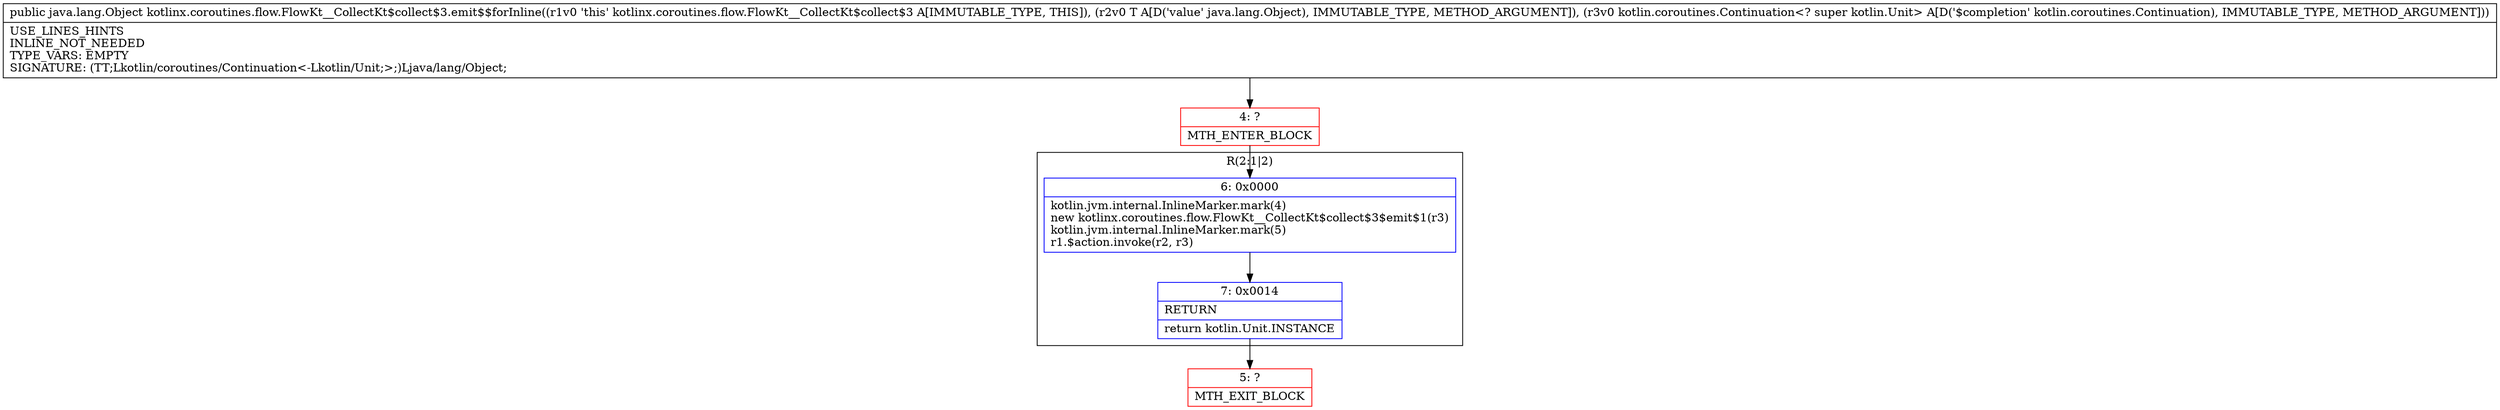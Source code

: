 digraph "CFG forkotlinx.coroutines.flow.FlowKt__CollectKt$collect$3.emit$$forInline(Ljava\/lang\/Object;Lkotlin\/coroutines\/Continuation;)Ljava\/lang\/Object;" {
subgraph cluster_Region_1246306375 {
label = "R(2:1|2)";
node [shape=record,color=blue];
Node_6 [shape=record,label="{6\:\ 0x0000|kotlin.jvm.internal.InlineMarker.mark(4)\lnew kotlinx.coroutines.flow.FlowKt__CollectKt$collect$3$emit$1(r3)\lkotlin.jvm.internal.InlineMarker.mark(5)\lr1.$action.invoke(r2, r3)\l}"];
Node_7 [shape=record,label="{7\:\ 0x0014|RETURN\l|return kotlin.Unit.INSTANCE\l}"];
}
Node_4 [shape=record,color=red,label="{4\:\ ?|MTH_ENTER_BLOCK\l}"];
Node_5 [shape=record,color=red,label="{5\:\ ?|MTH_EXIT_BLOCK\l}"];
MethodNode[shape=record,label="{public java.lang.Object kotlinx.coroutines.flow.FlowKt__CollectKt$collect$3.emit$$forInline((r1v0 'this' kotlinx.coroutines.flow.FlowKt__CollectKt$collect$3 A[IMMUTABLE_TYPE, THIS]), (r2v0 T A[D('value' java.lang.Object), IMMUTABLE_TYPE, METHOD_ARGUMENT]), (r3v0 kotlin.coroutines.Continuation\<? super kotlin.Unit\> A[D('$completion' kotlin.coroutines.Continuation), IMMUTABLE_TYPE, METHOD_ARGUMENT]))  | USE_LINES_HINTS\lINLINE_NOT_NEEDED\lTYPE_VARS: EMPTY\lSIGNATURE: (TT;Lkotlin\/coroutines\/Continuation\<\-Lkotlin\/Unit;\>;)Ljava\/lang\/Object;\l}"];
MethodNode -> Node_4;Node_6 -> Node_7;
Node_7 -> Node_5;
Node_4 -> Node_6;
}

